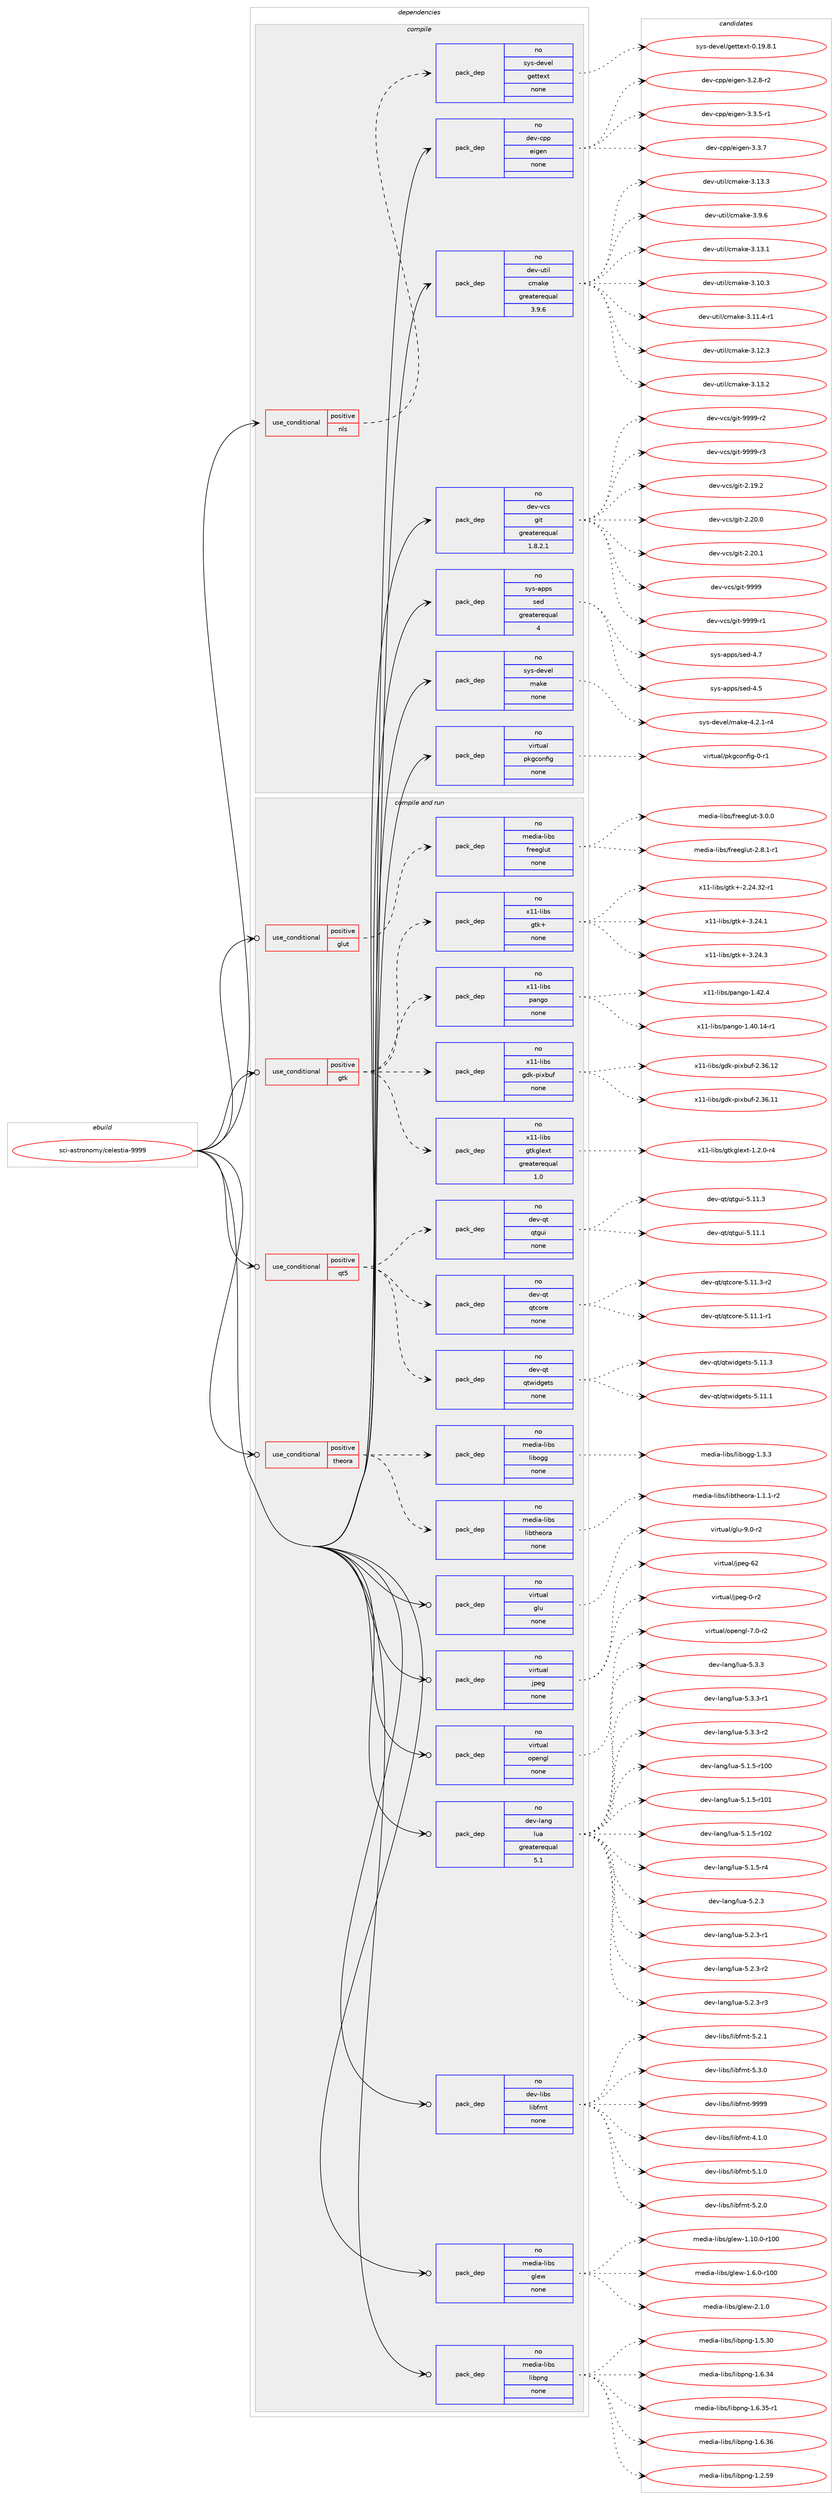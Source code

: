 digraph prolog {

# *************
# Graph options
# *************

newrank=true;
concentrate=true;
compound=true;
graph [rankdir=LR,fontname=Helvetica,fontsize=10,ranksep=1.5];#, ranksep=2.5, nodesep=0.2];
edge  [arrowhead=vee];
node  [fontname=Helvetica,fontsize=10];

# **********
# The ebuild
# **********

subgraph cluster_leftcol {
color=gray;
rank=same;
label=<<i>ebuild</i>>;
id [label="sci-astronomy/celestia-9999", color=red, width=4, href="../sci-astronomy/celestia-9999.svg"];
}

# ****************
# The dependencies
# ****************

subgraph cluster_midcol {
color=gray;
label=<<i>dependencies</i>>;
subgraph cluster_compile {
fillcolor="#eeeeee";
style=filled;
label=<<i>compile</i>>;
subgraph cond952 {
dependency5082 [label=<<TABLE BORDER="0" CELLBORDER="1" CELLSPACING="0" CELLPADDING="4"><TR><TD ROWSPAN="3" CELLPADDING="10">use_conditional</TD></TR><TR><TD>positive</TD></TR><TR><TD>nls</TD></TR></TABLE>>, shape=none, color=red];
subgraph pack3993 {
dependency5083 [label=<<TABLE BORDER="0" CELLBORDER="1" CELLSPACING="0" CELLPADDING="4" WIDTH="220"><TR><TD ROWSPAN="6" CELLPADDING="30">pack_dep</TD></TR><TR><TD WIDTH="110">no</TD></TR><TR><TD>sys-devel</TD></TR><TR><TD>gettext</TD></TR><TR><TD>none</TD></TR><TR><TD></TD></TR></TABLE>>, shape=none, color=blue];
}
dependency5082:e -> dependency5083:w [weight=20,style="dashed",arrowhead="vee"];
}
id:e -> dependency5082:w [weight=20,style="solid",arrowhead="vee"];
subgraph pack3994 {
dependency5084 [label=<<TABLE BORDER="0" CELLBORDER="1" CELLSPACING="0" CELLPADDING="4" WIDTH="220"><TR><TD ROWSPAN="6" CELLPADDING="30">pack_dep</TD></TR><TR><TD WIDTH="110">no</TD></TR><TR><TD>dev-cpp</TD></TR><TR><TD>eigen</TD></TR><TR><TD>none</TD></TR><TR><TD></TD></TR></TABLE>>, shape=none, color=blue];
}
id:e -> dependency5084:w [weight=20,style="solid",arrowhead="vee"];
subgraph pack3995 {
dependency5085 [label=<<TABLE BORDER="0" CELLBORDER="1" CELLSPACING="0" CELLPADDING="4" WIDTH="220"><TR><TD ROWSPAN="6" CELLPADDING="30">pack_dep</TD></TR><TR><TD WIDTH="110">no</TD></TR><TR><TD>dev-util</TD></TR><TR><TD>cmake</TD></TR><TR><TD>greaterequal</TD></TR><TR><TD>3.9.6</TD></TR></TABLE>>, shape=none, color=blue];
}
id:e -> dependency5085:w [weight=20,style="solid",arrowhead="vee"];
subgraph pack3996 {
dependency5086 [label=<<TABLE BORDER="0" CELLBORDER="1" CELLSPACING="0" CELLPADDING="4" WIDTH="220"><TR><TD ROWSPAN="6" CELLPADDING="30">pack_dep</TD></TR><TR><TD WIDTH="110">no</TD></TR><TR><TD>dev-vcs</TD></TR><TR><TD>git</TD></TR><TR><TD>greaterequal</TD></TR><TR><TD>1.8.2.1</TD></TR></TABLE>>, shape=none, color=blue];
}
id:e -> dependency5086:w [weight=20,style="solid",arrowhead="vee"];
subgraph pack3997 {
dependency5087 [label=<<TABLE BORDER="0" CELLBORDER="1" CELLSPACING="0" CELLPADDING="4" WIDTH="220"><TR><TD ROWSPAN="6" CELLPADDING="30">pack_dep</TD></TR><TR><TD WIDTH="110">no</TD></TR><TR><TD>sys-apps</TD></TR><TR><TD>sed</TD></TR><TR><TD>greaterequal</TD></TR><TR><TD>4</TD></TR></TABLE>>, shape=none, color=blue];
}
id:e -> dependency5087:w [weight=20,style="solid",arrowhead="vee"];
subgraph pack3998 {
dependency5088 [label=<<TABLE BORDER="0" CELLBORDER="1" CELLSPACING="0" CELLPADDING="4" WIDTH="220"><TR><TD ROWSPAN="6" CELLPADDING="30">pack_dep</TD></TR><TR><TD WIDTH="110">no</TD></TR><TR><TD>sys-devel</TD></TR><TR><TD>make</TD></TR><TR><TD>none</TD></TR><TR><TD></TD></TR></TABLE>>, shape=none, color=blue];
}
id:e -> dependency5088:w [weight=20,style="solid",arrowhead="vee"];
subgraph pack3999 {
dependency5089 [label=<<TABLE BORDER="0" CELLBORDER="1" CELLSPACING="0" CELLPADDING="4" WIDTH="220"><TR><TD ROWSPAN="6" CELLPADDING="30">pack_dep</TD></TR><TR><TD WIDTH="110">no</TD></TR><TR><TD>virtual</TD></TR><TR><TD>pkgconfig</TD></TR><TR><TD>none</TD></TR><TR><TD></TD></TR></TABLE>>, shape=none, color=blue];
}
id:e -> dependency5089:w [weight=20,style="solid",arrowhead="vee"];
}
subgraph cluster_compileandrun {
fillcolor="#eeeeee";
style=filled;
label=<<i>compile and run</i>>;
subgraph cond953 {
dependency5090 [label=<<TABLE BORDER="0" CELLBORDER="1" CELLSPACING="0" CELLPADDING="4"><TR><TD ROWSPAN="3" CELLPADDING="10">use_conditional</TD></TR><TR><TD>positive</TD></TR><TR><TD>glut</TD></TR></TABLE>>, shape=none, color=red];
subgraph pack4000 {
dependency5091 [label=<<TABLE BORDER="0" CELLBORDER="1" CELLSPACING="0" CELLPADDING="4" WIDTH="220"><TR><TD ROWSPAN="6" CELLPADDING="30">pack_dep</TD></TR><TR><TD WIDTH="110">no</TD></TR><TR><TD>media-libs</TD></TR><TR><TD>freeglut</TD></TR><TR><TD>none</TD></TR><TR><TD></TD></TR></TABLE>>, shape=none, color=blue];
}
dependency5090:e -> dependency5091:w [weight=20,style="dashed",arrowhead="vee"];
}
id:e -> dependency5090:w [weight=20,style="solid",arrowhead="odotvee"];
subgraph cond954 {
dependency5092 [label=<<TABLE BORDER="0" CELLBORDER="1" CELLSPACING="0" CELLPADDING="4"><TR><TD ROWSPAN="3" CELLPADDING="10">use_conditional</TD></TR><TR><TD>positive</TD></TR><TR><TD>gtk</TD></TR></TABLE>>, shape=none, color=red];
subgraph pack4001 {
dependency5093 [label=<<TABLE BORDER="0" CELLBORDER="1" CELLSPACING="0" CELLPADDING="4" WIDTH="220"><TR><TD ROWSPAN="6" CELLPADDING="30">pack_dep</TD></TR><TR><TD WIDTH="110">no</TD></TR><TR><TD>x11-libs</TD></TR><TR><TD>gtk+</TD></TR><TR><TD>none</TD></TR><TR><TD></TD></TR></TABLE>>, shape=none, color=blue];
}
dependency5092:e -> dependency5093:w [weight=20,style="dashed",arrowhead="vee"];
subgraph pack4002 {
dependency5094 [label=<<TABLE BORDER="0" CELLBORDER="1" CELLSPACING="0" CELLPADDING="4" WIDTH="220"><TR><TD ROWSPAN="6" CELLPADDING="30">pack_dep</TD></TR><TR><TD WIDTH="110">no</TD></TR><TR><TD>x11-libs</TD></TR><TR><TD>gtkglext</TD></TR><TR><TD>greaterequal</TD></TR><TR><TD>1.0</TD></TR></TABLE>>, shape=none, color=blue];
}
dependency5092:e -> dependency5094:w [weight=20,style="dashed",arrowhead="vee"];
subgraph pack4003 {
dependency5095 [label=<<TABLE BORDER="0" CELLBORDER="1" CELLSPACING="0" CELLPADDING="4" WIDTH="220"><TR><TD ROWSPAN="6" CELLPADDING="30">pack_dep</TD></TR><TR><TD WIDTH="110">no</TD></TR><TR><TD>x11-libs</TD></TR><TR><TD>gdk-pixbuf</TD></TR><TR><TD>none</TD></TR><TR><TD></TD></TR></TABLE>>, shape=none, color=blue];
}
dependency5092:e -> dependency5095:w [weight=20,style="dashed",arrowhead="vee"];
subgraph pack4004 {
dependency5096 [label=<<TABLE BORDER="0" CELLBORDER="1" CELLSPACING="0" CELLPADDING="4" WIDTH="220"><TR><TD ROWSPAN="6" CELLPADDING="30">pack_dep</TD></TR><TR><TD WIDTH="110">no</TD></TR><TR><TD>x11-libs</TD></TR><TR><TD>pango</TD></TR><TR><TD>none</TD></TR><TR><TD></TD></TR></TABLE>>, shape=none, color=blue];
}
dependency5092:e -> dependency5096:w [weight=20,style="dashed",arrowhead="vee"];
}
id:e -> dependency5092:w [weight=20,style="solid",arrowhead="odotvee"];
subgraph cond955 {
dependency5097 [label=<<TABLE BORDER="0" CELLBORDER="1" CELLSPACING="0" CELLPADDING="4"><TR><TD ROWSPAN="3" CELLPADDING="10">use_conditional</TD></TR><TR><TD>positive</TD></TR><TR><TD>qt5</TD></TR></TABLE>>, shape=none, color=red];
subgraph pack4005 {
dependency5098 [label=<<TABLE BORDER="0" CELLBORDER="1" CELLSPACING="0" CELLPADDING="4" WIDTH="220"><TR><TD ROWSPAN="6" CELLPADDING="30">pack_dep</TD></TR><TR><TD WIDTH="110">no</TD></TR><TR><TD>dev-qt</TD></TR><TR><TD>qtcore</TD></TR><TR><TD>none</TD></TR><TR><TD></TD></TR></TABLE>>, shape=none, color=blue];
}
dependency5097:e -> dependency5098:w [weight=20,style="dashed",arrowhead="vee"];
subgraph pack4006 {
dependency5099 [label=<<TABLE BORDER="0" CELLBORDER="1" CELLSPACING="0" CELLPADDING="4" WIDTH="220"><TR><TD ROWSPAN="6" CELLPADDING="30">pack_dep</TD></TR><TR><TD WIDTH="110">no</TD></TR><TR><TD>dev-qt</TD></TR><TR><TD>qtgui</TD></TR><TR><TD>none</TD></TR><TR><TD></TD></TR></TABLE>>, shape=none, color=blue];
}
dependency5097:e -> dependency5099:w [weight=20,style="dashed",arrowhead="vee"];
subgraph pack4007 {
dependency5100 [label=<<TABLE BORDER="0" CELLBORDER="1" CELLSPACING="0" CELLPADDING="4" WIDTH="220"><TR><TD ROWSPAN="6" CELLPADDING="30">pack_dep</TD></TR><TR><TD WIDTH="110">no</TD></TR><TR><TD>dev-qt</TD></TR><TR><TD>qtwidgets</TD></TR><TR><TD>none</TD></TR><TR><TD></TD></TR></TABLE>>, shape=none, color=blue];
}
dependency5097:e -> dependency5100:w [weight=20,style="dashed",arrowhead="vee"];
}
id:e -> dependency5097:w [weight=20,style="solid",arrowhead="odotvee"];
subgraph cond956 {
dependency5101 [label=<<TABLE BORDER="0" CELLBORDER="1" CELLSPACING="0" CELLPADDING="4"><TR><TD ROWSPAN="3" CELLPADDING="10">use_conditional</TD></TR><TR><TD>positive</TD></TR><TR><TD>theora</TD></TR></TABLE>>, shape=none, color=red];
subgraph pack4008 {
dependency5102 [label=<<TABLE BORDER="0" CELLBORDER="1" CELLSPACING="0" CELLPADDING="4" WIDTH="220"><TR><TD ROWSPAN="6" CELLPADDING="30">pack_dep</TD></TR><TR><TD WIDTH="110">no</TD></TR><TR><TD>media-libs</TD></TR><TR><TD>libogg</TD></TR><TR><TD>none</TD></TR><TR><TD></TD></TR></TABLE>>, shape=none, color=blue];
}
dependency5101:e -> dependency5102:w [weight=20,style="dashed",arrowhead="vee"];
subgraph pack4009 {
dependency5103 [label=<<TABLE BORDER="0" CELLBORDER="1" CELLSPACING="0" CELLPADDING="4" WIDTH="220"><TR><TD ROWSPAN="6" CELLPADDING="30">pack_dep</TD></TR><TR><TD WIDTH="110">no</TD></TR><TR><TD>media-libs</TD></TR><TR><TD>libtheora</TD></TR><TR><TD>none</TD></TR><TR><TD></TD></TR></TABLE>>, shape=none, color=blue];
}
dependency5101:e -> dependency5103:w [weight=20,style="dashed",arrowhead="vee"];
}
id:e -> dependency5101:w [weight=20,style="solid",arrowhead="odotvee"];
subgraph pack4010 {
dependency5104 [label=<<TABLE BORDER="0" CELLBORDER="1" CELLSPACING="0" CELLPADDING="4" WIDTH="220"><TR><TD ROWSPAN="6" CELLPADDING="30">pack_dep</TD></TR><TR><TD WIDTH="110">no</TD></TR><TR><TD>dev-lang</TD></TR><TR><TD>lua</TD></TR><TR><TD>greaterequal</TD></TR><TR><TD>5.1</TD></TR></TABLE>>, shape=none, color=blue];
}
id:e -> dependency5104:w [weight=20,style="solid",arrowhead="odotvee"];
subgraph pack4011 {
dependency5105 [label=<<TABLE BORDER="0" CELLBORDER="1" CELLSPACING="0" CELLPADDING="4" WIDTH="220"><TR><TD ROWSPAN="6" CELLPADDING="30">pack_dep</TD></TR><TR><TD WIDTH="110">no</TD></TR><TR><TD>dev-libs</TD></TR><TR><TD>libfmt</TD></TR><TR><TD>none</TD></TR><TR><TD></TD></TR></TABLE>>, shape=none, color=blue];
}
id:e -> dependency5105:w [weight=20,style="solid",arrowhead="odotvee"];
subgraph pack4012 {
dependency5106 [label=<<TABLE BORDER="0" CELLBORDER="1" CELLSPACING="0" CELLPADDING="4" WIDTH="220"><TR><TD ROWSPAN="6" CELLPADDING="30">pack_dep</TD></TR><TR><TD WIDTH="110">no</TD></TR><TR><TD>media-libs</TD></TR><TR><TD>glew</TD></TR><TR><TD>none</TD></TR><TR><TD></TD></TR></TABLE>>, shape=none, color=blue];
}
id:e -> dependency5106:w [weight=20,style="solid",arrowhead="odotvee"];
subgraph pack4013 {
dependency5107 [label=<<TABLE BORDER="0" CELLBORDER="1" CELLSPACING="0" CELLPADDING="4" WIDTH="220"><TR><TD ROWSPAN="6" CELLPADDING="30">pack_dep</TD></TR><TR><TD WIDTH="110">no</TD></TR><TR><TD>media-libs</TD></TR><TR><TD>libpng</TD></TR><TR><TD>none</TD></TR><TR><TD></TD></TR></TABLE>>, shape=none, color=blue];
}
id:e -> dependency5107:w [weight=20,style="solid",arrowhead="odotvee"];
subgraph pack4014 {
dependency5108 [label=<<TABLE BORDER="0" CELLBORDER="1" CELLSPACING="0" CELLPADDING="4" WIDTH="220"><TR><TD ROWSPAN="6" CELLPADDING="30">pack_dep</TD></TR><TR><TD WIDTH="110">no</TD></TR><TR><TD>virtual</TD></TR><TR><TD>glu</TD></TR><TR><TD>none</TD></TR><TR><TD></TD></TR></TABLE>>, shape=none, color=blue];
}
id:e -> dependency5108:w [weight=20,style="solid",arrowhead="odotvee"];
subgraph pack4015 {
dependency5109 [label=<<TABLE BORDER="0" CELLBORDER="1" CELLSPACING="0" CELLPADDING="4" WIDTH="220"><TR><TD ROWSPAN="6" CELLPADDING="30">pack_dep</TD></TR><TR><TD WIDTH="110">no</TD></TR><TR><TD>virtual</TD></TR><TR><TD>jpeg</TD></TR><TR><TD>none</TD></TR><TR><TD></TD></TR></TABLE>>, shape=none, color=blue];
}
id:e -> dependency5109:w [weight=20,style="solid",arrowhead="odotvee"];
subgraph pack4016 {
dependency5110 [label=<<TABLE BORDER="0" CELLBORDER="1" CELLSPACING="0" CELLPADDING="4" WIDTH="220"><TR><TD ROWSPAN="6" CELLPADDING="30">pack_dep</TD></TR><TR><TD WIDTH="110">no</TD></TR><TR><TD>virtual</TD></TR><TR><TD>opengl</TD></TR><TR><TD>none</TD></TR><TR><TD></TD></TR></TABLE>>, shape=none, color=blue];
}
id:e -> dependency5110:w [weight=20,style="solid",arrowhead="odotvee"];
}
subgraph cluster_run {
fillcolor="#eeeeee";
style=filled;
label=<<i>run</i>>;
}
}

# **************
# The candidates
# **************

subgraph cluster_choices {
rank=same;
color=gray;
label=<<i>candidates</i>>;

subgraph choice3993 {
color=black;
nodesep=1;
choice1151211154510010111810110847103101116116101120116454846495746564649 [label="sys-devel/gettext-0.19.8.1", color=red, width=4,href="../sys-devel/gettext-0.19.8.1.svg"];
dependency5083:e -> choice1151211154510010111810110847103101116116101120116454846495746564649:w [style=dotted,weight="100"];
}
subgraph choice3994 {
color=black;
nodesep=1;
choice1001011184599112112471011051031011104551465046564511450 [label="dev-cpp/eigen-3.2.8-r2", color=red, width=4,href="../dev-cpp/eigen-3.2.8-r2.svg"];
choice1001011184599112112471011051031011104551465146534511449 [label="dev-cpp/eigen-3.3.5-r1", color=red, width=4,href="../dev-cpp/eigen-3.3.5-r1.svg"];
choice100101118459911211247101105103101110455146514655 [label="dev-cpp/eigen-3.3.7", color=red, width=4,href="../dev-cpp/eigen-3.3.7.svg"];
dependency5084:e -> choice1001011184599112112471011051031011104551465046564511450:w [style=dotted,weight="100"];
dependency5084:e -> choice1001011184599112112471011051031011104551465146534511449:w [style=dotted,weight="100"];
dependency5084:e -> choice100101118459911211247101105103101110455146514655:w [style=dotted,weight="100"];
}
subgraph choice3995 {
color=black;
nodesep=1;
choice1001011184511711610510847991099710710145514649514649 [label="dev-util/cmake-3.13.1", color=red, width=4,href="../dev-util/cmake-3.13.1.svg"];
choice1001011184511711610510847991099710710145514649484651 [label="dev-util/cmake-3.10.3", color=red, width=4,href="../dev-util/cmake-3.10.3.svg"];
choice10010111845117116105108479910997107101455146494946524511449 [label="dev-util/cmake-3.11.4-r1", color=red, width=4,href="../dev-util/cmake-3.11.4-r1.svg"];
choice1001011184511711610510847991099710710145514649504651 [label="dev-util/cmake-3.12.3", color=red, width=4,href="../dev-util/cmake-3.12.3.svg"];
choice1001011184511711610510847991099710710145514649514650 [label="dev-util/cmake-3.13.2", color=red, width=4,href="../dev-util/cmake-3.13.2.svg"];
choice1001011184511711610510847991099710710145514649514651 [label="dev-util/cmake-3.13.3", color=red, width=4,href="../dev-util/cmake-3.13.3.svg"];
choice10010111845117116105108479910997107101455146574654 [label="dev-util/cmake-3.9.6", color=red, width=4,href="../dev-util/cmake-3.9.6.svg"];
dependency5085:e -> choice1001011184511711610510847991099710710145514649514649:w [style=dotted,weight="100"];
dependency5085:e -> choice1001011184511711610510847991099710710145514649484651:w [style=dotted,weight="100"];
dependency5085:e -> choice10010111845117116105108479910997107101455146494946524511449:w [style=dotted,weight="100"];
dependency5085:e -> choice1001011184511711610510847991099710710145514649504651:w [style=dotted,weight="100"];
dependency5085:e -> choice1001011184511711610510847991099710710145514649514650:w [style=dotted,weight="100"];
dependency5085:e -> choice1001011184511711610510847991099710710145514649514651:w [style=dotted,weight="100"];
dependency5085:e -> choice10010111845117116105108479910997107101455146574654:w [style=dotted,weight="100"];
}
subgraph choice3996 {
color=black;
nodesep=1;
choice10010111845118991154710310511645504649574650 [label="dev-vcs/git-2.19.2", color=red, width=4,href="../dev-vcs/git-2.19.2.svg"];
choice10010111845118991154710310511645504650484648 [label="dev-vcs/git-2.20.0", color=red, width=4,href="../dev-vcs/git-2.20.0.svg"];
choice10010111845118991154710310511645504650484649 [label="dev-vcs/git-2.20.1", color=red, width=4,href="../dev-vcs/git-2.20.1.svg"];
choice1001011184511899115471031051164557575757 [label="dev-vcs/git-9999", color=red, width=4,href="../dev-vcs/git-9999.svg"];
choice10010111845118991154710310511645575757574511449 [label="dev-vcs/git-9999-r1", color=red, width=4,href="../dev-vcs/git-9999-r1.svg"];
choice10010111845118991154710310511645575757574511450 [label="dev-vcs/git-9999-r2", color=red, width=4,href="../dev-vcs/git-9999-r2.svg"];
choice10010111845118991154710310511645575757574511451 [label="dev-vcs/git-9999-r3", color=red, width=4,href="../dev-vcs/git-9999-r3.svg"];
dependency5086:e -> choice10010111845118991154710310511645504649574650:w [style=dotted,weight="100"];
dependency5086:e -> choice10010111845118991154710310511645504650484648:w [style=dotted,weight="100"];
dependency5086:e -> choice10010111845118991154710310511645504650484649:w [style=dotted,weight="100"];
dependency5086:e -> choice1001011184511899115471031051164557575757:w [style=dotted,weight="100"];
dependency5086:e -> choice10010111845118991154710310511645575757574511449:w [style=dotted,weight="100"];
dependency5086:e -> choice10010111845118991154710310511645575757574511450:w [style=dotted,weight="100"];
dependency5086:e -> choice10010111845118991154710310511645575757574511451:w [style=dotted,weight="100"];
}
subgraph choice3997 {
color=black;
nodesep=1;
choice11512111545971121121154711510110045524653 [label="sys-apps/sed-4.5", color=red, width=4,href="../sys-apps/sed-4.5.svg"];
choice11512111545971121121154711510110045524655 [label="sys-apps/sed-4.7", color=red, width=4,href="../sys-apps/sed-4.7.svg"];
dependency5087:e -> choice11512111545971121121154711510110045524653:w [style=dotted,weight="100"];
dependency5087:e -> choice11512111545971121121154711510110045524655:w [style=dotted,weight="100"];
}
subgraph choice3998 {
color=black;
nodesep=1;
choice1151211154510010111810110847109971071014552465046494511452 [label="sys-devel/make-4.2.1-r4", color=red, width=4,href="../sys-devel/make-4.2.1-r4.svg"];
dependency5088:e -> choice1151211154510010111810110847109971071014552465046494511452:w [style=dotted,weight="100"];
}
subgraph choice3999 {
color=black;
nodesep=1;
choice11810511411611797108471121071039911111010210510345484511449 [label="virtual/pkgconfig-0-r1", color=red, width=4,href="../virtual/pkgconfig-0-r1.svg"];
dependency5089:e -> choice11810511411611797108471121071039911111010210510345484511449:w [style=dotted,weight="100"];
}
subgraph choice4000 {
color=black;
nodesep=1;
choice109101100105974510810598115471021141011011031081171164550465646494511449 [label="media-libs/freeglut-2.8.1-r1", color=red, width=4,href="../media-libs/freeglut-2.8.1-r1.svg"];
choice10910110010597451081059811547102114101101103108117116455146484648 [label="media-libs/freeglut-3.0.0", color=red, width=4,href="../media-libs/freeglut-3.0.0.svg"];
dependency5091:e -> choice109101100105974510810598115471021141011011031081171164550465646494511449:w [style=dotted,weight="100"];
dependency5091:e -> choice10910110010597451081059811547102114101101103108117116455146484648:w [style=dotted,weight="100"];
}
subgraph choice4001 {
color=black;
nodesep=1;
choice12049494510810598115471031161074345504650524651504511449 [label="x11-libs/gtk+-2.24.32-r1", color=red, width=4,href="../x11-libs/gtk+-2.24.32-r1.svg"];
choice12049494510810598115471031161074345514650524649 [label="x11-libs/gtk+-3.24.1", color=red, width=4,href="../x11-libs/gtk+-3.24.1.svg"];
choice12049494510810598115471031161074345514650524651 [label="x11-libs/gtk+-3.24.3", color=red, width=4,href="../x11-libs/gtk+-3.24.3.svg"];
dependency5093:e -> choice12049494510810598115471031161074345504650524651504511449:w [style=dotted,weight="100"];
dependency5093:e -> choice12049494510810598115471031161074345514650524649:w [style=dotted,weight="100"];
dependency5093:e -> choice12049494510810598115471031161074345514650524651:w [style=dotted,weight="100"];
}
subgraph choice4002 {
color=black;
nodesep=1;
choice12049494510810598115471031161071031081011201164549465046484511452 [label="x11-libs/gtkglext-1.2.0-r4", color=red, width=4,href="../x11-libs/gtkglext-1.2.0-r4.svg"];
dependency5094:e -> choice12049494510810598115471031161071031081011201164549465046484511452:w [style=dotted,weight="100"];
}
subgraph choice4003 {
color=black;
nodesep=1;
choice120494945108105981154710310010745112105120981171024550465154464949 [label="x11-libs/gdk-pixbuf-2.36.11", color=red, width=4,href="../x11-libs/gdk-pixbuf-2.36.11.svg"];
choice120494945108105981154710310010745112105120981171024550465154464950 [label="x11-libs/gdk-pixbuf-2.36.12", color=red, width=4,href="../x11-libs/gdk-pixbuf-2.36.12.svg"];
dependency5095:e -> choice120494945108105981154710310010745112105120981171024550465154464949:w [style=dotted,weight="100"];
dependency5095:e -> choice120494945108105981154710310010745112105120981171024550465154464950:w [style=dotted,weight="100"];
}
subgraph choice4004 {
color=black;
nodesep=1;
choice12049494510810598115471129711010311145494652484649524511449 [label="x11-libs/pango-1.40.14-r1", color=red, width=4,href="../x11-libs/pango-1.40.14-r1.svg"];
choice12049494510810598115471129711010311145494652504652 [label="x11-libs/pango-1.42.4", color=red, width=4,href="../x11-libs/pango-1.42.4.svg"];
dependency5096:e -> choice12049494510810598115471129711010311145494652484649524511449:w [style=dotted,weight="100"];
dependency5096:e -> choice12049494510810598115471129711010311145494652504652:w [style=dotted,weight="100"];
}
subgraph choice4005 {
color=black;
nodesep=1;
choice100101118451131164711311699111114101455346494946494511449 [label="dev-qt/qtcore-5.11.1-r1", color=red, width=4,href="../dev-qt/qtcore-5.11.1-r1.svg"];
choice100101118451131164711311699111114101455346494946514511450 [label="dev-qt/qtcore-5.11.3-r2", color=red, width=4,href="../dev-qt/qtcore-5.11.3-r2.svg"];
dependency5098:e -> choice100101118451131164711311699111114101455346494946494511449:w [style=dotted,weight="100"];
dependency5098:e -> choice100101118451131164711311699111114101455346494946514511450:w [style=dotted,weight="100"];
}
subgraph choice4006 {
color=black;
nodesep=1;
choice100101118451131164711311610311710545534649494649 [label="dev-qt/qtgui-5.11.1", color=red, width=4,href="../dev-qt/qtgui-5.11.1.svg"];
choice100101118451131164711311610311710545534649494651 [label="dev-qt/qtgui-5.11.3", color=red, width=4,href="../dev-qt/qtgui-5.11.3.svg"];
dependency5099:e -> choice100101118451131164711311610311710545534649494649:w [style=dotted,weight="100"];
dependency5099:e -> choice100101118451131164711311610311710545534649494651:w [style=dotted,weight="100"];
}
subgraph choice4007 {
color=black;
nodesep=1;
choice100101118451131164711311611910510010310111611545534649494649 [label="dev-qt/qtwidgets-5.11.1", color=red, width=4,href="../dev-qt/qtwidgets-5.11.1.svg"];
choice100101118451131164711311611910510010310111611545534649494651 [label="dev-qt/qtwidgets-5.11.3", color=red, width=4,href="../dev-qt/qtwidgets-5.11.3.svg"];
dependency5100:e -> choice100101118451131164711311611910510010310111611545534649494649:w [style=dotted,weight="100"];
dependency5100:e -> choice100101118451131164711311611910510010310111611545534649494651:w [style=dotted,weight="100"];
}
subgraph choice4008 {
color=black;
nodesep=1;
choice1091011001059745108105981154710810598111103103454946514651 [label="media-libs/libogg-1.3.3", color=red, width=4,href="../media-libs/libogg-1.3.3.svg"];
dependency5102:e -> choice1091011001059745108105981154710810598111103103454946514651:w [style=dotted,weight="100"];
}
subgraph choice4009 {
color=black;
nodesep=1;
choice1091011001059745108105981154710810598116104101111114974549464946494511450 [label="media-libs/libtheora-1.1.1-r2", color=red, width=4,href="../media-libs/libtheora-1.1.1-r2.svg"];
dependency5103:e -> choice1091011001059745108105981154710810598116104101111114974549464946494511450:w [style=dotted,weight="100"];
}
subgraph choice4010 {
color=black;
nodesep=1;
choice1001011184510897110103471081179745534649465345114494848 [label="dev-lang/lua-5.1.5-r100", color=red, width=4,href="../dev-lang/lua-5.1.5-r100.svg"];
choice1001011184510897110103471081179745534649465345114494849 [label="dev-lang/lua-5.1.5-r101", color=red, width=4,href="../dev-lang/lua-5.1.5-r101.svg"];
choice1001011184510897110103471081179745534649465345114494850 [label="dev-lang/lua-5.1.5-r102", color=red, width=4,href="../dev-lang/lua-5.1.5-r102.svg"];
choice100101118451089711010347108117974553464946534511452 [label="dev-lang/lua-5.1.5-r4", color=red, width=4,href="../dev-lang/lua-5.1.5-r4.svg"];
choice10010111845108971101034710811797455346504651 [label="dev-lang/lua-5.2.3", color=red, width=4,href="../dev-lang/lua-5.2.3.svg"];
choice100101118451089711010347108117974553465046514511449 [label="dev-lang/lua-5.2.3-r1", color=red, width=4,href="../dev-lang/lua-5.2.3-r1.svg"];
choice100101118451089711010347108117974553465046514511450 [label="dev-lang/lua-5.2.3-r2", color=red, width=4,href="../dev-lang/lua-5.2.3-r2.svg"];
choice100101118451089711010347108117974553465046514511451 [label="dev-lang/lua-5.2.3-r3", color=red, width=4,href="../dev-lang/lua-5.2.3-r3.svg"];
choice10010111845108971101034710811797455346514651 [label="dev-lang/lua-5.3.3", color=red, width=4,href="../dev-lang/lua-5.3.3.svg"];
choice100101118451089711010347108117974553465146514511449 [label="dev-lang/lua-5.3.3-r1", color=red, width=4,href="../dev-lang/lua-5.3.3-r1.svg"];
choice100101118451089711010347108117974553465146514511450 [label="dev-lang/lua-5.3.3-r2", color=red, width=4,href="../dev-lang/lua-5.3.3-r2.svg"];
dependency5104:e -> choice1001011184510897110103471081179745534649465345114494848:w [style=dotted,weight="100"];
dependency5104:e -> choice1001011184510897110103471081179745534649465345114494849:w [style=dotted,weight="100"];
dependency5104:e -> choice1001011184510897110103471081179745534649465345114494850:w [style=dotted,weight="100"];
dependency5104:e -> choice100101118451089711010347108117974553464946534511452:w [style=dotted,weight="100"];
dependency5104:e -> choice10010111845108971101034710811797455346504651:w [style=dotted,weight="100"];
dependency5104:e -> choice100101118451089711010347108117974553465046514511449:w [style=dotted,weight="100"];
dependency5104:e -> choice100101118451089711010347108117974553465046514511450:w [style=dotted,weight="100"];
dependency5104:e -> choice100101118451089711010347108117974553465046514511451:w [style=dotted,weight="100"];
dependency5104:e -> choice10010111845108971101034710811797455346514651:w [style=dotted,weight="100"];
dependency5104:e -> choice100101118451089711010347108117974553465146514511449:w [style=dotted,weight="100"];
dependency5104:e -> choice100101118451089711010347108117974553465146514511450:w [style=dotted,weight="100"];
}
subgraph choice4011 {
color=black;
nodesep=1;
choice10010111845108105981154710810598102109116455246494648 [label="dev-libs/libfmt-4.1.0", color=red, width=4,href="../dev-libs/libfmt-4.1.0.svg"];
choice10010111845108105981154710810598102109116455346494648 [label="dev-libs/libfmt-5.1.0", color=red, width=4,href="../dev-libs/libfmt-5.1.0.svg"];
choice10010111845108105981154710810598102109116455346504648 [label="dev-libs/libfmt-5.2.0", color=red, width=4,href="../dev-libs/libfmt-5.2.0.svg"];
choice10010111845108105981154710810598102109116455346504649 [label="dev-libs/libfmt-5.2.1", color=red, width=4,href="../dev-libs/libfmt-5.2.1.svg"];
choice10010111845108105981154710810598102109116455346514648 [label="dev-libs/libfmt-5.3.0", color=red, width=4,href="../dev-libs/libfmt-5.3.0.svg"];
choice100101118451081059811547108105981021091164557575757 [label="dev-libs/libfmt-9999", color=red, width=4,href="../dev-libs/libfmt-9999.svg"];
dependency5105:e -> choice10010111845108105981154710810598102109116455246494648:w [style=dotted,weight="100"];
dependency5105:e -> choice10010111845108105981154710810598102109116455346494648:w [style=dotted,weight="100"];
dependency5105:e -> choice10010111845108105981154710810598102109116455346504648:w [style=dotted,weight="100"];
dependency5105:e -> choice10010111845108105981154710810598102109116455346504649:w [style=dotted,weight="100"];
dependency5105:e -> choice10010111845108105981154710810598102109116455346514648:w [style=dotted,weight="100"];
dependency5105:e -> choice100101118451081059811547108105981021091164557575757:w [style=dotted,weight="100"];
}
subgraph choice4012 {
color=black;
nodesep=1;
choice109101100105974510810598115471031081011194549464948464845114494848 [label="media-libs/glew-1.10.0-r100", color=red, width=4,href="../media-libs/glew-1.10.0-r100.svg"];
choice1091011001059745108105981154710310810111945494654464845114494848 [label="media-libs/glew-1.6.0-r100", color=red, width=4,href="../media-libs/glew-1.6.0-r100.svg"];
choice10910110010597451081059811547103108101119455046494648 [label="media-libs/glew-2.1.0", color=red, width=4,href="../media-libs/glew-2.1.0.svg"];
dependency5106:e -> choice109101100105974510810598115471031081011194549464948464845114494848:w [style=dotted,weight="100"];
dependency5106:e -> choice1091011001059745108105981154710310810111945494654464845114494848:w [style=dotted,weight="100"];
dependency5106:e -> choice10910110010597451081059811547103108101119455046494648:w [style=dotted,weight="100"];
}
subgraph choice4013 {
color=black;
nodesep=1;
choice109101100105974510810598115471081059811211010345494650465357 [label="media-libs/libpng-1.2.59", color=red, width=4,href="../media-libs/libpng-1.2.59.svg"];
choice109101100105974510810598115471081059811211010345494653465148 [label="media-libs/libpng-1.5.30", color=red, width=4,href="../media-libs/libpng-1.5.30.svg"];
choice109101100105974510810598115471081059811211010345494654465152 [label="media-libs/libpng-1.6.34", color=red, width=4,href="../media-libs/libpng-1.6.34.svg"];
choice1091011001059745108105981154710810598112110103454946544651534511449 [label="media-libs/libpng-1.6.35-r1", color=red, width=4,href="../media-libs/libpng-1.6.35-r1.svg"];
choice109101100105974510810598115471081059811211010345494654465154 [label="media-libs/libpng-1.6.36", color=red, width=4,href="../media-libs/libpng-1.6.36.svg"];
dependency5107:e -> choice109101100105974510810598115471081059811211010345494650465357:w [style=dotted,weight="100"];
dependency5107:e -> choice109101100105974510810598115471081059811211010345494653465148:w [style=dotted,weight="100"];
dependency5107:e -> choice109101100105974510810598115471081059811211010345494654465152:w [style=dotted,weight="100"];
dependency5107:e -> choice1091011001059745108105981154710810598112110103454946544651534511449:w [style=dotted,weight="100"];
dependency5107:e -> choice109101100105974510810598115471081059811211010345494654465154:w [style=dotted,weight="100"];
}
subgraph choice4014 {
color=black;
nodesep=1;
choice1181051141161179710847103108117455746484511450 [label="virtual/glu-9.0-r2", color=red, width=4,href="../virtual/glu-9.0-r2.svg"];
dependency5108:e -> choice1181051141161179710847103108117455746484511450:w [style=dotted,weight="100"];
}
subgraph choice4015 {
color=black;
nodesep=1;
choice118105114116117971084710611210110345484511450 [label="virtual/jpeg-0-r2", color=red, width=4,href="../virtual/jpeg-0-r2.svg"];
choice1181051141161179710847106112101103455450 [label="virtual/jpeg-62", color=red, width=4,href="../virtual/jpeg-62.svg"];
dependency5109:e -> choice118105114116117971084710611210110345484511450:w [style=dotted,weight="100"];
dependency5109:e -> choice1181051141161179710847106112101103455450:w [style=dotted,weight="100"];
}
subgraph choice4016 {
color=black;
nodesep=1;
choice1181051141161179710847111112101110103108455546484511450 [label="virtual/opengl-7.0-r2", color=red, width=4,href="../virtual/opengl-7.0-r2.svg"];
dependency5110:e -> choice1181051141161179710847111112101110103108455546484511450:w [style=dotted,weight="100"];
}
}

}
